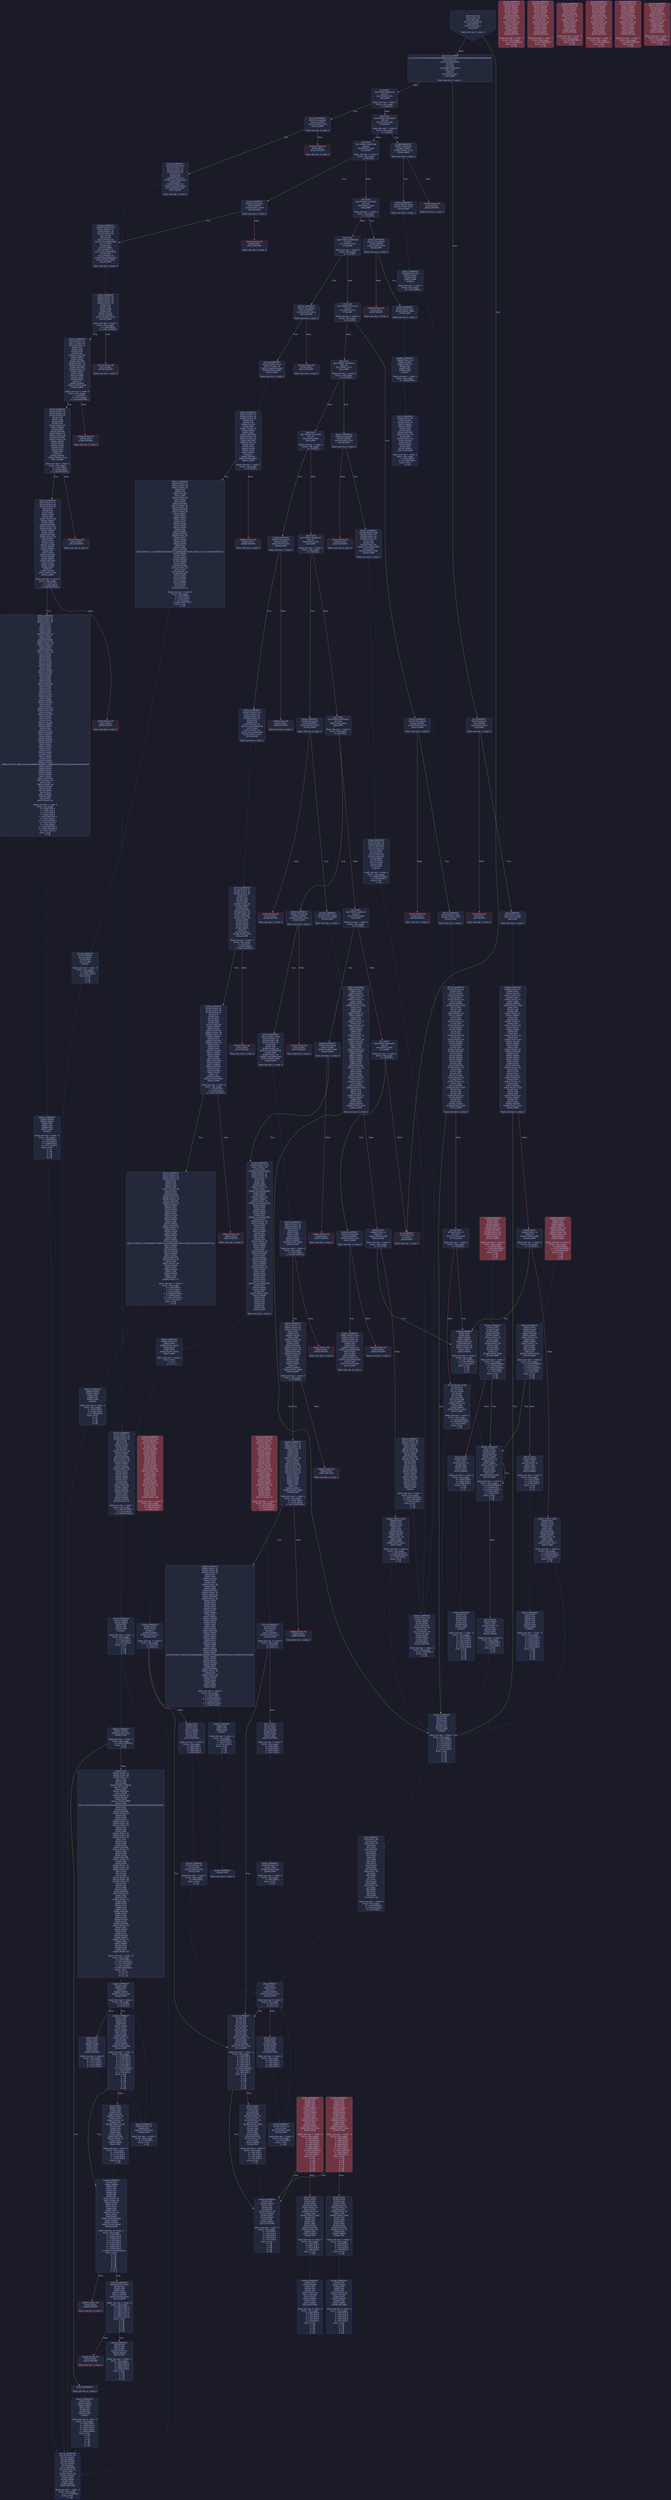 digraph G {
    node [shape=box, style="filled, rounded", color="#565f89", fontcolor="#c0caf5", fontname="Helvetica", fillcolor="#24283b"];
    edge [color="#414868", fontcolor="#c0caf5", fontname="Helvetica"];
    bgcolor="#1a1b26";
    0 [ label = "[00] PUSH1 60
[02] PUSH1 40
[04] MSTORE
[05] CALLDATASIZE
[06] ISZERO
[07] PUSH2 00c2
[0a] JUMPI

Stack size req: 0, sizeΔ: 0
" shape = invhouse]
    1 [ label = "[0b] PUSH4 ffffffff
[10] PUSH29 0100000000000000000000000000000000000000000000000000000000
[2e] PUSH1 00
[30] CALLDATALOAD
[31] DIV
[32] AND
[33] PUSH4 06fdde03
[38] DUP2
[39] EQ
[3a] PUSH2 00c7
[3d] JUMPI

Stack size req: 0, sizeΔ: 1
"]
    2 [ label = "[3e] DUP1
[3f] PUSH4 095ea7b3
[44] EQ
[45] PUSH2 0152
[48] JUMPI

Stack size req: 1, sizeΔ: 0
Entry->Op usage:
	0->68:EQ:1
"]
    3 [ label = "[49] DUP1
[4a] PUSH4 18160ddd
[4f] EQ
[50] PUSH2 0188
[53] JUMPI

Stack size req: 1, sizeΔ: 0
Entry->Op usage:
	0->79:EQ:1
"]
    4 [ label = "[54] DUP1
[55] PUSH4 23b872dd
[5a] EQ
[5b] PUSH2 01ad
[5e] JUMPI

Stack size req: 1, sizeΔ: 0
Entry->Op usage:
	0->90:EQ:1
"]
    5 [ label = "[5f] DUP1
[60] PUSH4 313ce567
[65] EQ
[66] PUSH2 01e9
[69] JUMPI

Stack size req: 1, sizeΔ: 0
Entry->Op usage:
	0->101:EQ:1
"]
    6 [ label = "[6a] DUP1
[6b] PUSH4 42966c68
[70] EQ
[71] PUSH2 0212
[74] JUMPI

Stack size req: 1, sizeΔ: 0
Entry->Op usage:
	0->112:EQ:1
"]
    7 [ label = "[75] DUP1
[76] PUSH4 5a3b7e42
[7b] EQ
[7c] PUSH2 023c
[7f] JUMPI

Stack size req: 1, sizeΔ: 0
Entry->Op usage:
	0->123:EQ:1
"]
    8 [ label = "[80] DUP1
[81] PUSH4 70a08231
[86] EQ
[87] PUSH2 02c7
[8a] JUMPI

Stack size req: 1, sizeΔ: 0
Entry->Op usage:
	0->134:EQ:1
"]
    9 [ label = "[8b] DUP1
[8c] PUSH4 79cc6790
[91] EQ
[92] PUSH2 02f8
[95] JUMPI

Stack size req: 1, sizeΔ: 0
Entry->Op usage:
	0->145:EQ:1
"]
    10 [ label = "[96] DUP1
[97] PUSH4 95d89b41
[9c] EQ
[9d] PUSH2 032e
[a0] JUMPI

Stack size req: 1, sizeΔ: 0
Entry->Op usage:
	0->156:EQ:1
"]
    11 [ label = "[a1] DUP1
[a2] PUSH4 a9059cbb
[a7] EQ
[a8] PUSH2 03b9
[ab] JUMPI

Stack size req: 1, sizeΔ: 0
Entry->Op usage:
	0->167:EQ:1
"]
    12 [ label = "[ac] DUP1
[ad] PUSH4 cae9ca51
[b2] EQ
[b3] PUSH2 03dd
[b6] JUMPI

Stack size req: 1, sizeΔ: 0
Entry->Op usage:
	0->178:EQ:1
"]
    13 [ label = "[b7] DUP1
[b8] PUSH4 dd62ed3e
[bd] EQ
[be] PUSH2 0456
[c1] JUMPI

Stack size req: 1, sizeΔ: 0
Entry->Op usage:
	0->189:EQ:1
"]
    14 [ label = "[c2] JUMPDEST
[c3] PUSH1 00
[c5] DUP1
[c6] REVERT

Stack size req: 0, sizeΔ: 0
" color = "red"]
    15 [ label = "[c7] JUMPDEST
[c8] CALLVALUE
[c9] ISZERO
[ca] PUSH2 00d2
[cd] JUMPI

Stack size req: 0, sizeΔ: 0
"]
    16 [ label = "[ce] PUSH1 00
[d0] DUP1
[d1] REVERT

Stack size req: 0, sizeΔ: 0
" color = "red"]
    17 [ label = "[d2] JUMPDEST
[d3] PUSH2 00da
[d6] PUSH2 048d
[d9] JUMP

Stack size req: 0, sizeΔ: 1
"]
    18 [ label = "[da] JUMPDEST
[db] PUSH1 40
[dd] MLOAD
[de] PUSH1 20
[e0] DUP1
[e1] DUP3
[e2] MSTORE
[e3] DUP2
[e4] SWAP1
[e5] DUP2
[e6] ADD
[e7] DUP4
[e8] DUP2
[e9] DUP2
[ea] MLOAD
[eb] DUP2
[ec] MSTORE
[ed] PUSH1 20
[ef] ADD
[f0] SWAP2
[f1] POP
[f2] DUP1
[f3] MLOAD
[f4] SWAP1
[f5] PUSH1 20
[f7] ADD
[f8] SWAP1
[f9] DUP1
[fa] DUP4
[fb] DUP4
[fc] PUSH1 00

Stack size req: 1, sizeΔ: 9
Entry->Op usage:
	0->234:MLOAD:0
	0->243:MLOAD:0
	0->247:ADD:1
"]
    19 [ label = "[fe] JUMPDEST
[ff] DUP4
[0100] DUP2
[0101] LT
[0102] ISZERO
[0103] PUSH2 0117
[0106] JUMPI

Stack size req: 4, sizeΔ: 0
Entry->Op usage:
	0->257:LT:0
	3->257:LT:1
"]
    20 [ label = "[0107] DUP1
[0108] DUP3
[0109] ADD
[010a] MLOAD
[010b] DUP2
[010c] DUP5
[010d] ADD
[010e] MSTORE

Stack size req: 3, sizeΔ: 0
Entry->Op usage:
	0->265:ADD:1
	0->269:ADD:1
	1->265:ADD:0
	2->269:ADD:0
"]
    21 [ label = "[010f] JUMPDEST
[0110] PUSH1 20
[0112] ADD
[0113] PUSH2 00fe
[0116] JUMP

Stack size req: 1, sizeΔ: 0
Entry->Op usage:
	0->274:ADD:1
Entry->Exit:
	0->😵
"]
    22 [ label = "[0117] JUMPDEST
[0118] POP
[0119] POP
[011a] POP
[011b] POP
[011c] SWAP1
[011d] POP
[011e] SWAP1
[011f] DUP2
[0120] ADD
[0121] SWAP1
[0122] PUSH1 1f
[0124] AND
[0125] DUP1
[0126] ISZERO
[0127] PUSH2 0144
[012a] JUMPI

Stack size req: 7, sizeΔ: -5
Entry->Op usage:
	0->280:POP:0
	1->281:POP:0
	2->282:POP:0
	3->283:POP:0
	4->288:ADD:0
	4->292:AND:1
	4->294:ISZERO:0
	5->285:POP:0
	6->288:ADD:1
Entry->Exit:
	0->😵
	1->😵
	2->😵
	3->😵
	4->0
	5->😵
	6->😵
"]
    23 [ label = "[012b] DUP1
[012c] DUP3
[012d] SUB
[012e] DUP1
[012f] MLOAD
[0130] PUSH1 01
[0132] DUP4
[0133] PUSH1 20
[0135] SUB
[0136] PUSH2 0100
[0139] EXP
[013a] SUB
[013b] NOT
[013c] AND
[013d] DUP2
[013e] MSTORE
[013f] PUSH1 20
[0141] ADD
[0142] SWAP2
[0143] POP

Stack size req: 2, sizeΔ: 0
Entry->Op usage:
	0->301:SUB:1
	0->309:SUB:1
	1->301:SUB:0
	1->323:POP:0
Entry->Exit:
	1->😵
"]
    24 [ label = "[0144] JUMPDEST
[0145] POP
[0146] SWAP3
[0147] POP
[0148] POP
[0149] POP
[014a] PUSH1 40
[014c] MLOAD
[014d] DUP1
[014e] SWAP2
[014f] SUB
[0150] SWAP1
[0151] RETURN

Stack size req: 5, sizeΔ: -5
Entry->Op usage:
	0->325:POP:0
	1->335:SUB:0
	2->328:POP:0
	3->329:POP:0
	4->327:POP:0
Entry->Exit:
	0->😵
	1->😵
	2->😵
	3->😵
	4->😵
" color = "darkblue"]
    25 [ label = "[0152] JUMPDEST
[0153] CALLVALUE
[0154] ISZERO
[0155] PUSH2 015d
[0158] JUMPI

Stack size req: 0, sizeΔ: 0
"]
    26 [ label = "[0159] PUSH1 00
[015b] DUP1
[015c] REVERT

Stack size req: 0, sizeΔ: 0
" color = "red"]
    27 [ label = "[015d] JUMPDEST
[015e] PUSH2 0174
[0161] PUSH1 01
[0163] PUSH1 a0
[0165] PUSH1 02
[0167] EXP
[0168] SUB
[0169] PUSH1 04
[016b] CALLDATALOAD
[016c] AND
[016d] PUSH1 24
[016f] CALLDATALOAD
[0170] PUSH2 052b
[0173] JUMP

Stack size req: 0, sizeΔ: 3
"]
    28 [ label = "[0174] JUMPDEST
[0175] PUSH1 40
[0177] MLOAD
[0178] SWAP1
[0179] ISZERO
[017a] ISZERO
[017b] DUP2
[017c] MSTORE
[017d] PUSH1 20
[017f] ADD
[0180] PUSH1 40
[0182] MLOAD
[0183] DUP1
[0184] SWAP2
[0185] SUB
[0186] SWAP1
[0187] RETURN

Stack size req: 1, sizeΔ: -1
Entry->Op usage:
	0->377:ISZERO:0
Entry->Exit:
	0->😵
" color = "darkblue"]
    29 [ label = "[0188] JUMPDEST
[0189] CALLVALUE
[018a] ISZERO
[018b] PUSH2 0193
[018e] JUMPI

Stack size req: 0, sizeΔ: 0
"]
    30 [ label = "[018f] PUSH1 00
[0191] DUP1
[0192] REVERT

Stack size req: 0, sizeΔ: 0
" color = "red"]
    31 [ label = "[0193] JUMPDEST
[0194] PUSH2 019b
[0197] PUSH2 055c
[019a] JUMP

Stack size req: 0, sizeΔ: 1
"]
    32 [ label = "[019b] JUMPDEST
[019c] PUSH1 40
[019e] MLOAD
[019f] SWAP1
[01a0] DUP2
[01a1] MSTORE
[01a2] PUSH1 20
[01a4] ADD
[01a5] PUSH1 40
[01a7] MLOAD
[01a8] DUP1
[01a9] SWAP2
[01aa] SUB
[01ab] SWAP1
[01ac] RETURN

Stack size req: 1, sizeΔ: -1
Entry->Op usage:
	0->417:MSTORE:1
Entry->Exit:
	0->😵
" color = "darkblue"]
    33 [ label = "[01ad] JUMPDEST
[01ae] CALLVALUE
[01af] ISZERO
[01b0] PUSH2 01b8
[01b3] JUMPI

Stack size req: 0, sizeΔ: 0
"]
    34 [ label = "[01b4] PUSH1 00
[01b6] DUP1
[01b7] REVERT

Stack size req: 0, sizeΔ: 0
" color = "red"]
    35 [ label = "[01b8] JUMPDEST
[01b9] PUSH2 0174
[01bc] PUSH1 01
[01be] PUSH1 a0
[01c0] PUSH1 02
[01c2] EXP
[01c3] SUB
[01c4] PUSH1 04
[01c6] CALLDATALOAD
[01c7] DUP2
[01c8] AND
[01c9] SWAP1
[01ca] PUSH1 24
[01cc] CALLDATALOAD
[01cd] AND
[01ce] PUSH1 44
[01d0] CALLDATALOAD
[01d1] PUSH2 0562
[01d4] JUMP

Stack size req: 0, sizeΔ: 4
"]
    36 [ label = "[01d5] JUMPDEST
[01d6] PUSH1 40
[01d8] MLOAD
[01d9] SWAP1
[01da] ISZERO
[01db] ISZERO
[01dc] DUP2
[01dd] MSTORE
[01de] PUSH1 20
[01e0] ADD
[01e1] PUSH1 40
[01e3] MLOAD
[01e4] DUP1
[01e5] SWAP2
[01e6] SUB
[01e7] SWAP1
[01e8] RETURN

Stack size req: 1, sizeΔ: -1
Entry->Op usage:
	0->474:ISZERO:0
Entry->Exit:
	0->😵
" color = "darkblue" fillcolor = "#703440"]
    37 [ label = "[01e9] JUMPDEST
[01ea] CALLVALUE
[01eb] ISZERO
[01ec] PUSH2 01f4
[01ef] JUMPI

Stack size req: 0, sizeΔ: 0
"]
    38 [ label = "[01f0] PUSH1 00
[01f2] DUP1
[01f3] REVERT

Stack size req: 0, sizeΔ: 0
" color = "red"]
    39 [ label = "[01f4] JUMPDEST
[01f5] PUSH2 01fc
[01f8] PUSH2 0688
[01fb] JUMP

Stack size req: 0, sizeΔ: 1
"]
    40 [ label = "[01fc] JUMPDEST
[01fd] PUSH1 40
[01ff] MLOAD
[0200] PUSH1 ff
[0202] SWAP1
[0203] SWAP2
[0204] AND
[0205] DUP2
[0206] MSTORE
[0207] PUSH1 20
[0209] ADD
[020a] PUSH1 40
[020c] MLOAD
[020d] DUP1
[020e] SWAP2
[020f] SUB
[0210] SWAP1
[0211] RETURN

Stack size req: 1, sizeΔ: -1
Entry->Op usage:
	0->516:AND:0
	0->518:MSTORE:1
Entry->Exit:
	0->😵
" color = "darkblue"]
    41 [ label = "[0212] JUMPDEST
[0213] CALLVALUE
[0214] ISZERO
[0215] PUSH2 021d
[0218] JUMPI

Stack size req: 0, sizeΔ: 0
"]
    42 [ label = "[0219] PUSH1 00
[021b] DUP1
[021c] REVERT

Stack size req: 0, sizeΔ: 0
" color = "red"]
    43 [ label = "[021d] JUMPDEST
[021e] PUSH2 0174
[0221] PUSH1 04
[0223] CALLDATALOAD
[0224] PUSH2 0691
[0227] JUMP

Stack size req: 0, sizeΔ: 2
"]
    44 [ label = "[0228] JUMPDEST
[0229] PUSH1 40
[022b] MLOAD
[022c] SWAP1
[022d] ISZERO
[022e] ISZERO
[022f] DUP2
[0230] MSTORE
[0231] PUSH1 20
[0233] ADD
[0234] PUSH1 40
[0236] MLOAD
[0237] DUP1
[0238] SWAP2
[0239] SUB
[023a] SWAP1
[023b] RETURN

Stack size req: 1, sizeΔ: -1
Entry->Op usage:
	0->557:ISZERO:0
Entry->Exit:
	0->😵
" color = "darkblue" fillcolor = "#703440"]
    45 [ label = "[023c] JUMPDEST
[023d] CALLVALUE
[023e] ISZERO
[023f] PUSH2 0247
[0242] JUMPI

Stack size req: 0, sizeΔ: 0
"]
    46 [ label = "[0243] PUSH1 00
[0245] DUP1
[0246] REVERT

Stack size req: 0, sizeΔ: 0
" color = "red"]
    47 [ label = "[0247] JUMPDEST
[0248] PUSH2 00da
[024b] PUSH2 071d
[024e] JUMP

Stack size req: 0, sizeΔ: 1
"]
    48 [ label = "[024f] JUMPDEST
[0250] PUSH1 40
[0252] MLOAD
[0253] PUSH1 20
[0255] DUP1
[0256] DUP3
[0257] MSTORE
[0258] DUP2
[0259] SWAP1
[025a] DUP2
[025b] ADD
[025c] DUP4
[025d] DUP2
[025e] DUP2
[025f] MLOAD
[0260] DUP2
[0261] MSTORE
[0262] PUSH1 20
[0264] ADD
[0265] SWAP2
[0266] POP
[0267] DUP1
[0268] MLOAD
[0269] SWAP1
[026a] PUSH1 20
[026c] ADD
[026d] SWAP1
[026e] DUP1
[026f] DUP4
[0270] DUP4
[0271] PUSH1 00

Stack size req: 1, sizeΔ: 9
Entry->Op usage:
	0->607:MLOAD:0
	0->616:MLOAD:0
	0->620:ADD:1
" fillcolor = "#703440"]
    49 [ label = "[0273] JUMPDEST
[0274] DUP4
[0275] DUP2
[0276] LT
[0277] ISZERO
[0278] PUSH2 0117
[027b] JUMPI

Stack size req: 4, sizeΔ: 0
Entry->Op usage:
	0->630:LT:0
	3->630:LT:1
"]
    50 [ label = "[027c] DUP1
[027d] DUP3
[027e] ADD
[027f] MLOAD
[0280] DUP2
[0281] DUP5
[0282] ADD
[0283] MSTORE

Stack size req: 3, sizeΔ: 0
Entry->Op usage:
	0->638:ADD:1
	0->642:ADD:1
	1->638:ADD:0
	2->642:ADD:0
"]
    51 [ label = "[0284] JUMPDEST
[0285] PUSH1 20
[0287] ADD
[0288] PUSH2 00fe
[028b] JUMP

Stack size req: 1, sizeΔ: 0
Entry->Op usage:
	0->647:ADD:1
Entry->Exit:
	0->😵
"]
    52 [ label = "[028c] JUMPDEST
[028d] POP
[028e] POP
[028f] POP
[0290] POP
[0291] SWAP1
[0292] POP
[0293] SWAP1
[0294] DUP2
[0295] ADD
[0296] SWAP1
[0297] PUSH1 1f
[0299] AND
[029a] DUP1
[029b] ISZERO
[029c] PUSH2 0144
[029f] JUMPI

Stack size req: 7, sizeΔ: -5
Entry->Op usage:
	0->653:POP:0
	1->654:POP:0
	2->655:POP:0
	3->656:POP:0
	4->661:ADD:0
	4->665:AND:1
	4->667:ISZERO:0
	5->658:POP:0
	6->661:ADD:1
Entry->Exit:
	0->😵
	1->😵
	2->😵
	3->😵
	4->0
	5->😵
	6->😵
" fillcolor = "#703440"]
    53 [ label = "[02a0] DUP1
[02a1] DUP3
[02a2] SUB
[02a3] DUP1
[02a4] MLOAD
[02a5] PUSH1 01
[02a7] DUP4
[02a8] PUSH1 20
[02aa] SUB
[02ab] PUSH2 0100
[02ae] EXP
[02af] SUB
[02b0] NOT
[02b1] AND
[02b2] DUP2
[02b3] MSTORE
[02b4] PUSH1 20
[02b6] ADD
[02b7] SWAP2
[02b8] POP

Stack size req: 2, sizeΔ: 0
Entry->Op usage:
	0->674:SUB:1
	0->682:SUB:1
	1->674:SUB:0
	1->696:POP:0
Entry->Exit:
	1->😵
"]
    54 [ label = "[02b9] JUMPDEST
[02ba] POP
[02bb] SWAP3
[02bc] POP
[02bd] POP
[02be] POP
[02bf] PUSH1 40
[02c1] MLOAD
[02c2] DUP1
[02c3] SWAP2
[02c4] SUB
[02c5] SWAP1
[02c6] RETURN

Stack size req: 5, sizeΔ: -5
Entry->Op usage:
	0->698:POP:0
	1->708:SUB:0
	2->701:POP:0
	3->702:POP:0
	4->700:POP:0
Entry->Exit:
	0->😵
	1->😵
	2->😵
	3->😵
	4->😵
" color = "darkblue"]
    55 [ label = "[02c7] JUMPDEST
[02c8] CALLVALUE
[02c9] ISZERO
[02ca] PUSH2 02d2
[02cd] JUMPI

Stack size req: 0, sizeΔ: 0
"]
    56 [ label = "[02ce] PUSH1 00
[02d0] DUP1
[02d1] REVERT

Stack size req: 0, sizeΔ: 0
" color = "red"]
    57 [ label = "[02d2] JUMPDEST
[02d3] PUSH2 019b
[02d6] PUSH1 01
[02d8] PUSH1 a0
[02da] PUSH1 02
[02dc] EXP
[02dd] SUB
[02de] PUSH1 04
[02e0] CALLDATALOAD
[02e1] AND
[02e2] PUSH2 07bb
[02e5] JUMP

Stack size req: 0, sizeΔ: 2
"]
    58 [ label = "[02e6] JUMPDEST
[02e7] PUSH1 40
[02e9] MLOAD
[02ea] SWAP1
[02eb] DUP2
[02ec] MSTORE
[02ed] PUSH1 20
[02ef] ADD
[02f0] PUSH1 40
[02f2] MLOAD
[02f3] DUP1
[02f4] SWAP2
[02f5] SUB
[02f6] SWAP1
[02f7] RETURN

Stack size req: 1, sizeΔ: -1
Entry->Op usage:
	0->748:MSTORE:1
Entry->Exit:
	0->😵
" color = "darkblue" fillcolor = "#703440"]
    59 [ label = "[02f8] JUMPDEST
[02f9] CALLVALUE
[02fa] ISZERO
[02fb] PUSH2 0303
[02fe] JUMPI

Stack size req: 0, sizeΔ: 0
"]
    60 [ label = "[02ff] PUSH1 00
[0301] DUP1
[0302] REVERT

Stack size req: 0, sizeΔ: 0
" color = "red"]
    61 [ label = "[0303] JUMPDEST
[0304] PUSH2 0174
[0307] PUSH1 01
[0309] PUSH1 a0
[030b] PUSH1 02
[030d] EXP
[030e] SUB
[030f] PUSH1 04
[0311] CALLDATALOAD
[0312] AND
[0313] PUSH1 24
[0315] CALLDATALOAD
[0316] PUSH2 07cd
[0319] JUMP

Stack size req: 0, sizeΔ: 3
"]
    62 [ label = "[031a] JUMPDEST
[031b] PUSH1 40
[031d] MLOAD
[031e] SWAP1
[031f] ISZERO
[0320] ISZERO
[0321] DUP2
[0322] MSTORE
[0323] PUSH1 20
[0325] ADD
[0326] PUSH1 40
[0328] MLOAD
[0329] DUP1
[032a] SWAP2
[032b] SUB
[032c] SWAP1
[032d] RETURN

Stack size req: 1, sizeΔ: -1
Entry->Op usage:
	0->799:ISZERO:0
Entry->Exit:
	0->😵
" color = "darkblue" fillcolor = "#703440"]
    63 [ label = "[032e] JUMPDEST
[032f] CALLVALUE
[0330] ISZERO
[0331] PUSH2 0339
[0334] JUMPI

Stack size req: 0, sizeΔ: 0
"]
    64 [ label = "[0335] PUSH1 00
[0337] DUP1
[0338] REVERT

Stack size req: 0, sizeΔ: 0
" color = "red"]
    65 [ label = "[0339] JUMPDEST
[033a] PUSH2 00da
[033d] PUSH2 088d
[0340] JUMP

Stack size req: 0, sizeΔ: 1
"]
    66 [ label = "[0341] JUMPDEST
[0342] PUSH1 40
[0344] MLOAD
[0345] PUSH1 20
[0347] DUP1
[0348] DUP3
[0349] MSTORE
[034a] DUP2
[034b] SWAP1
[034c] DUP2
[034d] ADD
[034e] DUP4
[034f] DUP2
[0350] DUP2
[0351] MLOAD
[0352] DUP2
[0353] MSTORE
[0354] PUSH1 20
[0356] ADD
[0357] SWAP2
[0358] POP
[0359] DUP1
[035a] MLOAD
[035b] SWAP1
[035c] PUSH1 20
[035e] ADD
[035f] SWAP1
[0360] DUP1
[0361] DUP4
[0362] DUP4
[0363] PUSH1 00

Stack size req: 1, sizeΔ: 9
Entry->Op usage:
	0->849:MLOAD:0
	0->858:MLOAD:0
	0->862:ADD:1
" fillcolor = "#703440"]
    67 [ label = "[0365] JUMPDEST
[0366] DUP4
[0367] DUP2
[0368] LT
[0369] ISZERO
[036a] PUSH2 0117
[036d] JUMPI

Stack size req: 4, sizeΔ: 0
Entry->Op usage:
	0->872:LT:0
	3->872:LT:1
"]
    68 [ label = "[036e] DUP1
[036f] DUP3
[0370] ADD
[0371] MLOAD
[0372] DUP2
[0373] DUP5
[0374] ADD
[0375] MSTORE

Stack size req: 3, sizeΔ: 0
Entry->Op usage:
	0->880:ADD:1
	0->884:ADD:1
	1->880:ADD:0
	2->884:ADD:0
"]
    69 [ label = "[0376] JUMPDEST
[0377] PUSH1 20
[0379] ADD
[037a] PUSH2 00fe
[037d] JUMP

Stack size req: 1, sizeΔ: 0
Entry->Op usage:
	0->889:ADD:1
Entry->Exit:
	0->😵
"]
    70 [ label = "[037e] JUMPDEST
[037f] POP
[0380] POP
[0381] POP
[0382] POP
[0383] SWAP1
[0384] POP
[0385] SWAP1
[0386] DUP2
[0387] ADD
[0388] SWAP1
[0389] PUSH1 1f
[038b] AND
[038c] DUP1
[038d] ISZERO
[038e] PUSH2 0144
[0391] JUMPI

Stack size req: 7, sizeΔ: -5
Entry->Op usage:
	0->895:POP:0
	1->896:POP:0
	2->897:POP:0
	3->898:POP:0
	4->903:ADD:0
	4->907:AND:1
	4->909:ISZERO:0
	5->900:POP:0
	6->903:ADD:1
Entry->Exit:
	0->😵
	1->😵
	2->😵
	3->😵
	4->0
	5->😵
	6->😵
" fillcolor = "#703440"]
    71 [ label = "[0392] DUP1
[0393] DUP3
[0394] SUB
[0395] DUP1
[0396] MLOAD
[0397] PUSH1 01
[0399] DUP4
[039a] PUSH1 20
[039c] SUB
[039d] PUSH2 0100
[03a0] EXP
[03a1] SUB
[03a2] NOT
[03a3] AND
[03a4] DUP2
[03a5] MSTORE
[03a6] PUSH1 20
[03a8] ADD
[03a9] SWAP2
[03aa] POP

Stack size req: 2, sizeΔ: 0
Entry->Op usage:
	0->916:SUB:1
	0->924:SUB:1
	1->916:SUB:0
	1->938:POP:0
Entry->Exit:
	1->😵
"]
    72 [ label = "[03ab] JUMPDEST
[03ac] POP
[03ad] SWAP3
[03ae] POP
[03af] POP
[03b0] POP
[03b1] PUSH1 40
[03b3] MLOAD
[03b4] DUP1
[03b5] SWAP2
[03b6] SUB
[03b7] SWAP1
[03b8] RETURN

Stack size req: 5, sizeΔ: -5
Entry->Op usage:
	0->940:POP:0
	1->950:SUB:0
	2->943:POP:0
	3->944:POP:0
	4->942:POP:0
Entry->Exit:
	0->😵
	1->😵
	2->😵
	3->😵
	4->😵
" color = "darkblue"]
    73 [ label = "[03b9] JUMPDEST
[03ba] CALLVALUE
[03bb] ISZERO
[03bc] PUSH2 03c4
[03bf] JUMPI

Stack size req: 0, sizeΔ: 0
"]
    74 [ label = "[03c0] PUSH1 00
[03c2] DUP1
[03c3] REVERT

Stack size req: 0, sizeΔ: 0
" color = "red"]
    75 [ label = "[03c4] JUMPDEST
[03c5] PUSH2 03db
[03c8] PUSH1 01
[03ca] PUSH1 a0
[03cc] PUSH1 02
[03ce] EXP
[03cf] SUB
[03d0] PUSH1 04
[03d2] CALLDATALOAD
[03d3] AND
[03d4] PUSH1 24
[03d6] CALLDATALOAD
[03d7] PUSH2 092b
[03da] JUMP

Stack size req: 0, sizeΔ: 3
"]
    76 [ label = "[03db] JUMPDEST
[03dc] STOP

Stack size req: 0, sizeΔ: 0
" color = "darkblue"]
    77 [ label = "[03dd] JUMPDEST
[03de] CALLVALUE
[03df] ISZERO
[03e0] PUSH2 03e8
[03e3] JUMPI

Stack size req: 0, sizeΔ: 0
"]
    78 [ label = "[03e4] PUSH1 00
[03e6] DUP1
[03e7] REVERT

Stack size req: 0, sizeΔ: 0
" color = "red"]
    79 [ label = "[03e8] JUMPDEST
[03e9] PUSH2 0174
[03ec] PUSH1 04
[03ee] DUP1
[03ef] CALLDATALOAD
[03f0] PUSH1 01
[03f2] PUSH1 a0
[03f4] PUSH1 02
[03f6] EXP
[03f7] SUB
[03f8] AND
[03f9] SWAP1
[03fa] PUSH1 24
[03fc] DUP1
[03fd] CALLDATALOAD
[03fe] SWAP2
[03ff] SWAP1
[0400] PUSH1 64
[0402] SWAP1
[0403] PUSH1 44
[0405] CALLDATALOAD
[0406] SWAP1
[0407] DUP2
[0408] ADD
[0409] SWAP1
[040a] DUP4
[040b] ADD
[040c] CALLDATALOAD
[040d] DUP1
[040e] PUSH1 20
[0410] PUSH1 1f
[0412] DUP3
[0413] ADD
[0414] DUP2
[0415] SWAP1
[0416] DIV
[0417] DUP2
[0418] MUL
[0419] ADD
[041a] PUSH1 40
[041c] MLOAD
[041d] SWAP1
[041e] DUP2
[041f] ADD
[0420] PUSH1 40
[0422] MSTORE
[0423] DUP2
[0424] DUP2
[0425] MSTORE
[0426] SWAP3
[0427] SWAP2
[0428] SWAP1
[0429] PUSH1 20
[042b] DUP5
[042c] ADD
[042d] DUP4
[042e] DUP4
[042f] DUP1
[0430] DUP3
[0431] DUP5
[0432] CALLDATACOPY
[0433] POP
[0434] SWAP5
[0435] SWAP7
[0436] POP
[0437] PUSH2 09f7
[043a] SWAP6
[043b] POP
[043c] POP
[043d] POP
[043e] POP
[043f] POP
[0440] POP
[0441] JUMP

Stack size req: 0, sizeΔ: 4
"]
    80 [ label = "[0442] JUMPDEST
[0443] PUSH1 40
[0445] MLOAD
[0446] SWAP1
[0447] ISZERO
[0448] ISZERO
[0449] DUP2
[044a] MSTORE
[044b] PUSH1 20
[044d] ADD
[044e] PUSH1 40
[0450] MLOAD
[0451] DUP1
[0452] SWAP2
[0453] SUB
[0454] SWAP1
[0455] RETURN

Stack size req: 1, sizeΔ: -1
Entry->Op usage:
	0->1095:ISZERO:0
Entry->Exit:
	0->😵
" color = "darkblue" fillcolor = "#703440"]
    81 [ label = "[0456] JUMPDEST
[0457] CALLVALUE
[0458] ISZERO
[0459] PUSH2 0461
[045c] JUMPI

Stack size req: 0, sizeΔ: 0
"]
    82 [ label = "[045d] PUSH1 00
[045f] DUP1
[0460] REVERT

Stack size req: 0, sizeΔ: 0
" color = "red"]
    83 [ label = "[0461] JUMPDEST
[0462] PUSH2 019b
[0465] PUSH1 01
[0467] PUSH1 a0
[0469] PUSH1 02
[046b] EXP
[046c] SUB
[046d] PUSH1 04
[046f] CALLDATALOAD
[0470] DUP2
[0471] AND
[0472] SWAP1
[0473] PUSH1 24
[0475] CALLDATALOAD
[0476] AND
[0477] PUSH2 0b2b
[047a] JUMP

Stack size req: 0, sizeΔ: 3
"]
    84 [ label = "[047b] JUMPDEST
[047c] PUSH1 40
[047e] MLOAD
[047f] SWAP1
[0480] DUP2
[0481] MSTORE
[0482] PUSH1 20
[0484] ADD
[0485] PUSH1 40
[0487] MLOAD
[0488] DUP1
[0489] SWAP2
[048a] SUB
[048b] SWAP1
[048c] RETURN

Stack size req: 1, sizeΔ: -1
Entry->Op usage:
	0->1153:MSTORE:1
Entry->Exit:
	0->😵
" color = "darkblue" fillcolor = "#703440"]
    85 [ label = "[048d] JUMPDEST
[048e] PUSH1 01
[0490] DUP1
[0491] SLOAD
[0492] PUSH1 01
[0494] DUP2
[0495] PUSH1 01
[0497] AND
[0498] ISZERO
[0499] PUSH2 0100
[049c] MUL
[049d] SUB
[049e] AND
[049f] PUSH1 02
[04a1] SWAP1
[04a2] DIV
[04a3] DUP1
[04a4] PUSH1 1f
[04a6] ADD
[04a7] PUSH1 20
[04a9] DUP1
[04aa] SWAP2
[04ab] DIV
[04ac] MUL
[04ad] PUSH1 20
[04af] ADD
[04b0] PUSH1 40
[04b2] MLOAD
[04b3] SWAP1
[04b4] DUP2
[04b5] ADD
[04b6] PUSH1 40
[04b8] MSTORE
[04b9] DUP1
[04ba] SWAP3
[04bb] SWAP2
[04bc] SWAP1
[04bd] DUP2
[04be] DUP2
[04bf] MSTORE
[04c0] PUSH1 20
[04c2] ADD
[04c3] DUP3
[04c4] DUP1
[04c5] SLOAD
[04c6] PUSH1 01
[04c8] DUP2
[04c9] PUSH1 01
[04cb] AND
[04cc] ISZERO
[04cd] PUSH2 0100
[04d0] MUL
[04d1] SUB
[04d2] AND
[04d3] PUSH1 02
[04d5] SWAP1
[04d6] DIV
[04d7] DUP1
[04d8] ISZERO
[04d9] PUSH2 0523
[04dc] JUMPI

Stack size req: 0, sizeΔ: 6
"]
    86 [ label = "[04dd] DUP1
[04de] PUSH1 1f
[04e0] LT
[04e1] PUSH2 04f8
[04e4] JUMPI

Stack size req: 1, sizeΔ: 0
Entry->Op usage:
	0->1248:LT:1
"]
    87 [ label = "[04e5] PUSH2 0100
[04e8] DUP1
[04e9] DUP4
[04ea] SLOAD
[04eb] DIV
[04ec] MUL
[04ed] DUP4
[04ee] MSTORE
[04ef] SWAP2
[04f0] PUSH1 20
[04f2] ADD
[04f3] SWAP2
[04f4] PUSH2 0523
[04f7] JUMP

Stack size req: 3, sizeΔ: 0
Entry->Op usage:
	1->1258:SLOAD:0
	2->1262:MSTORE:0
	2->1266:ADD:1
Entry->Exit:
	2->😵
"]
    88 [ label = "[04f8] JUMPDEST
[04f9] DUP3
[04fa] ADD
[04fb] SWAP2
[04fc] SWAP1
[04fd] PUSH1 00
[04ff] MSTORE
[0500] PUSH1 20
[0502] PUSH1 00
[0504] SHA3
[0505] SWAP1

Stack size req: 3, sizeΔ: 0
Entry->Op usage:
	0->1274:ADD:1
	1->1279:MSTORE:1
	2->1274:ADD:0
Entry->Exit:
	0->😵
	1->😵
	2->0
"]
    89 [ label = "[0506] JUMPDEST
[0507] DUP2
[0508] SLOAD
[0509] DUP2
[050a] MSTORE
[050b] SWAP1
[050c] PUSH1 01
[050e] ADD
[050f] SWAP1
[0510] PUSH1 20
[0512] ADD
[0513] DUP1
[0514] DUP4
[0515] GT
[0516] PUSH2 0506
[0519] JUMPI

Stack size req: 3, sizeΔ: 0
Entry->Op usage:
	0->1290:MSTORE:0
	0->1298:ADD:1
	1->1288:SLOAD:0
	1->1294:ADD:1
	2->1301:GT:0
Entry->Exit:
	0->😵
	1->😵
"]
    90 [ label = "[051a] DUP3
[051b] SWAP1
[051c] SUB
[051d] PUSH1 1f
[051f] AND
[0520] DUP3
[0521] ADD
[0522] SWAP2

Stack size req: 3, sizeΔ: 0
Entry->Op usage:
	0->1308:SUB:0
	2->1308:SUB:1
	2->1313:ADD:0
Entry->Exit:
	0->😵
	2->0
"]
    91 [ label = "[0523] JUMPDEST
[0524] POP
[0525] POP
[0526] POP
[0527] POP
[0528] POP
[0529] DUP2
[052a] JUMP
Indirect!

Stack size req: 7, sizeΔ: -5
Entry->Op usage:
	0->1316:POP:0
	1->1317:POP:0
	2->1318:POP:0
	3->1319:POP:0
	4->1320:POP:0
	6->1322:JUMP:0
Entry->Exit:
	0->😵
	1->😵
	2->😵
	3->😵
	4->😵
" color = "teal"]
    92 [ label = "[052b] JUMPDEST
[052c] PUSH1 01
[052e] PUSH1 a0
[0530] PUSH1 02
[0532] EXP
[0533] SUB
[0534] CALLER
[0535] DUP2
[0536] AND
[0537] PUSH1 00
[0539] SWAP1
[053a] DUP2
[053b] MSTORE
[053c] PUSH1 06
[053e] PUSH1 20
[0540] SWAP1
[0541] DUP2
[0542] MSTORE
[0543] PUSH1 40
[0545] DUP1
[0546] DUP4
[0547] SHA3
[0548] SWAP4
[0549] DUP7
[054a] AND
[054b] DUP4
[054c] MSTORE
[054d] SWAP3
[054e] SWAP1
[054f] MSTORE
[0550] SHA3
[0551] DUP2
[0552] SWAP1
[0553] SSTORE
[0554] PUSH1 01

Stack size req: 2, sizeΔ: 1
Entry->Op usage:
	0->1363:SSTORE:1
	1->1354:AND:0
	1->1356:MSTORE:1
"]
    93 [ label = "[0556] JUMPDEST
[0557] SWAP3
[0558] SWAP2
[0559] POP
[055a] POP
[055b] JUMP
Indirect!

Stack size req: 4, sizeΔ: -3
Entry->Op usage:
	1->1370:POP:0
	2->1369:POP:0
	3->1371:JUMP:0
Entry->Exit:
	0->0
	1->😵
	2->😵
	3->😵
" color = "teal"]
    94 [ label = "[055c] JUMPDEST
[055d] PUSH1 04
[055f] SLOAD
[0560] DUP2
[0561] JUMP
Indirect!

Stack size req: 1, sizeΔ: 1
Entry->Op usage:
	0->1377:JUMP:0
" color = "teal"]
    95 [ label = "[0562] JUMPDEST
[0563] PUSH1 00
[0565] PUSH1 01
[0567] PUSH1 a0
[0569] PUSH1 02
[056b] EXP
[056c] SUB
[056d] DUP4
[056e] AND
[056f] ISZERO
[0570] ISZERO
[0571] PUSH2 0579
[0574] JUMPI

Stack size req: 2, sizeΔ: 1
Entry->Op usage:
	1->1390:AND:0
	1->1391:ISZERO:0
"]
    96 [ label = "[0575] PUSH1 00
[0577] DUP1
[0578] REVERT

Stack size req: 0, sizeΔ: 0
" color = "red"]
    97 [ label = "[0579] JUMPDEST
[057a] PUSH1 01
[057c] PUSH1 a0
[057e] PUSH1 02
[0580] EXP
[0581] SUB
[0582] DUP5
[0583] AND
[0584] PUSH1 00
[0586] SWAP1
[0587] DUP2
[0588] MSTORE
[0589] PUSH1 05
[058b] PUSH1 20
[058d] MSTORE
[058e] PUSH1 40
[0590] SWAP1
[0591] SHA3
[0592] SLOAD
[0593] DUP3
[0594] SWAP1
[0595] LT
[0596] ISZERO
[0597] PUSH2 059f
[059a] JUMPI

Stack size req: 4, sizeΔ: 0
Entry->Op usage:
	1->1429:LT:1
	3->1411:AND:0
	3->1416:MSTORE:1
"]
    98 [ label = "[059b] PUSH1 00
[059d] DUP1
[059e] REVERT

Stack size req: 0, sizeΔ: 0
" color = "red"]
    99 [ label = "[059f] JUMPDEST
[05a0] PUSH1 01
[05a2] PUSH1 a0
[05a4] PUSH1 02
[05a6] EXP
[05a7] SUB
[05a8] DUP4
[05a9] AND
[05aa] PUSH1 00
[05ac] SWAP1
[05ad] DUP2
[05ae] MSTORE
[05af] PUSH1 05
[05b1] PUSH1 20
[05b3] MSTORE
[05b4] PUSH1 40
[05b6] SWAP1
[05b7] SHA3
[05b8] SLOAD
[05b9] DUP3
[05ba] DUP2
[05bb] ADD
[05bc] LT
[05bd] ISZERO
[05be] PUSH2 05c6
[05c1] JUMPI

Stack size req: 3, sizeΔ: 0
Entry->Op usage:
	1->1467:ADD:1
	2->1449:AND:0
	2->1454:MSTORE:1
"]
    100 [ label = "[05c2] PUSH1 00
[05c4] DUP1
[05c5] REVERT

Stack size req: 0, sizeΔ: 0
" color = "red"]
    101 [ label = "[05c6] JUMPDEST
[05c7] PUSH1 01
[05c9] PUSH1 a0
[05cb] PUSH1 02
[05cd] EXP
[05ce] SUB
[05cf] DUP1
[05d0] DUP6
[05d1] AND
[05d2] PUSH1 00
[05d4] SWAP1
[05d5] DUP2
[05d6] MSTORE
[05d7] PUSH1 06
[05d9] PUSH1 20
[05db] SWAP1
[05dc] DUP2
[05dd] MSTORE
[05de] PUSH1 40
[05e0] DUP1
[05e1] DUP4
[05e2] SHA3
[05e3] CALLER
[05e4] SWAP1
[05e5] SWAP5
[05e6] AND
[05e7] DUP4
[05e8] MSTORE
[05e9] SWAP3
[05ea] SWAP1
[05eb] MSTORE
[05ec] SHA3
[05ed] SLOAD
[05ee] DUP3
[05ef] GT
[05f0] ISZERO
[05f1] PUSH2 05f9
[05f4] JUMPI

Stack size req: 4, sizeΔ: 0
Entry->Op usage:
	1->1519:GT:0
	3->1489:AND:0
	3->1494:MSTORE:1
"]
    102 [ label = "[05f5] PUSH1 00
[05f7] DUP1
[05f8] REVERT

Stack size req: 0, sizeΔ: 0
" color = "red"]
    103 [ label = "[05f9] JUMPDEST
[05fa] PUSH1 01
[05fc] PUSH1 a0
[05fe] PUSH1 02
[0600] EXP
[0601] SUB
[0602] DUP1
[0603] DUP6
[0604] AND
[0605] PUSH1 00
[0607] DUP2
[0608] DUP2
[0609] MSTORE
[060a] PUSH1 05
[060c] PUSH1 20
[060e] SWAP1
[060f] DUP2
[0610] MSTORE
[0611] PUSH1 40
[0613] DUP1
[0614] DUP4
[0615] SHA3
[0616] DUP1
[0617] SLOAD
[0618] DUP9
[0619] SWAP1
[061a] SUB
[061b] SWAP1
[061c] SSTORE
[061d] DUP8
[061e] DUP6
[061f] AND
[0620] DUP1
[0621] DUP5
[0622] MSTORE
[0623] DUP2
[0624] DUP5
[0625] SHA3
[0626] DUP1
[0627] SLOAD
[0628] DUP10
[0629] ADD
[062a] SWAP1
[062b] SSTORE
[062c] DUP5
[062d] DUP5
[062e] MSTORE
[062f] PUSH1 06
[0631] DUP4
[0632] MSTORE
[0633] DUP2
[0634] DUP5
[0635] SHA3
[0636] CALLER
[0637] SWAP1
[0638] SWAP7
[0639] AND
[063a] DUP5
[063b] MSTORE
[063c] SWAP5
[063d] SWAP1
[063e] SWAP2
[063f] MSTORE
[0640] SWAP1
[0641] DUP2
[0642] SWAP1
[0643] SHA3
[0644] DUP1
[0645] SLOAD
[0646] DUP7
[0647] SWAP1
[0648] SUB
[0649] SWAP1
[064a] SSTORE
[064b] PUSH32 ddf252ad1be2c89b69c2b068fc378daa952ba7f163c4a11628f55a4df523b3ef
[066c] SWAP1
[066d] DUP6
[066e] SWAP1
[066f] MLOAD
[0670] SWAP1
[0671] DUP2
[0672] MSTORE
[0673] PUSH1 20
[0675] ADD
[0676] PUSH1 40
[0678] MLOAD
[0679] DUP1
[067a] SWAP2
[067b] SUB
[067c] SWAP1
[067d] LOG3
[067e] POP
[067f] PUSH1 01

Stack size req: 4, sizeΔ: 0
Entry->Op usage:
	0->1662:POP:0
	1->1562:SUB:1
	1->1577:ADD:0
	1->1608:SUB:1
	1->1650:MSTORE:1
	2->1567:AND:1
	2->1570:MSTORE:1
	2->1661:LOG3:4
	3->1540:AND:0
	3->1545:MSTORE:1
	3->1582:MSTORE:1
	3->1661:LOG3:3
Entry->Exit:
	0->😵
"]
    104 [ label = "[0681] JUMPDEST
[0682] SWAP4
[0683] SWAP3
[0684] POP
[0685] POP
[0686] POP
[0687] JUMP
Indirect!

Stack size req: 5, sizeΔ: -4
Entry->Op usage:
	1->1669:POP:0
	2->1670:POP:0
	3->1668:POP:0
	4->1671:JUMP:0
Entry->Exit:
	0->0
	1->😵
	2->😵
	3->😵
	4->😵
" color = "teal"]
    105 [ label = "[0688] JUMPDEST
[0689] PUSH1 03
[068b] SLOAD
[068c] PUSH1 ff
[068e] AND
[068f] DUP2
[0690] JUMP
Indirect!

Stack size req: 1, sizeΔ: 1
Entry->Op usage:
	0->1680:JUMP:0
" color = "teal"]
    106 [ label = "[0691] JUMPDEST
[0692] PUSH1 01
[0694] PUSH1 a0
[0696] PUSH1 02
[0698] EXP
[0699] SUB
[069a] CALLER
[069b] AND
[069c] PUSH1 00
[069e] SWAP1
[069f] DUP2
[06a0] MSTORE
[06a1] PUSH1 05
[06a3] PUSH1 20
[06a5] MSTORE
[06a6] PUSH1 40
[06a8] DUP2
[06a9] SHA3
[06aa] SLOAD
[06ab] DUP3
[06ac] SWAP1
[06ad] LT
[06ae] ISZERO
[06af] PUSH2 06b7
[06b2] JUMPI

Stack size req: 1, sizeΔ: 1
Entry->Op usage:
	0->1709:LT:1
"]
    107 [ label = "[06b3] PUSH1 00
[06b5] DUP1
[06b6] REVERT

Stack size req: 0, sizeΔ: 0
" color = "red"]
    108 [ label = "[06b7] JUMPDEST
[06b8] PUSH1 01
[06ba] PUSH1 a0
[06bc] PUSH1 02
[06be] EXP
[06bf] SUB
[06c0] CALLER
[06c1] AND
[06c2] PUSH1 00
[06c4] DUP2
[06c5] DUP2
[06c6] MSTORE
[06c7] PUSH1 05
[06c9] PUSH1 20
[06cb] MSTORE
[06cc] PUSH1 40
[06ce] SWAP1
[06cf] DUP2
[06d0] SWAP1
[06d1] SHA3
[06d2] DUP1
[06d3] SLOAD
[06d4] DUP6
[06d5] SWAP1
[06d6] SUB
[06d7] SWAP1
[06d8] SSTORE
[06d9] PUSH1 04
[06db] DUP1
[06dc] SLOAD
[06dd] DUP6
[06de] SWAP1
[06df] SUB
[06e0] SWAP1
[06e1] SSTORE
[06e2] PUSH32 cc16f5dbb4873280815c1ee09dbd06736cffcc184412cf7a71a0fdb75d397ca5
[0703] SWAP1
[0704] DUP5
[0705] SWAP1
[0706] MLOAD
[0707] SWAP1
[0708] DUP2
[0709] MSTORE
[070a] PUSH1 20
[070c] ADD
[070d] PUSH1 40
[070f] MLOAD
[0710] DUP1
[0711] SWAP2
[0712] SUB
[0713] SWAP1
[0714] LOG2
[0715] POP
[0716] PUSH1 01

Stack size req: 2, sizeΔ: 0
Entry->Op usage:
	0->1813:POP:0
	1->1750:SUB:1
	1->1759:SUB:1
	1->1801:MSTORE:1
Entry->Exit:
	0->😵
"]
    109 [ label = "[0718] JUMPDEST
[0719] SWAP2
[071a] SWAP1
[071b] POP
[071c] JUMP
Indirect!

Stack size req: 3, sizeΔ: -2
Entry->Op usage:
	1->1819:POP:0
	2->1820:JUMP:0
Entry->Exit:
	0->0
	1->😵
	2->😵
" color = "teal"]
    110 [ label = "[071d] JUMPDEST
[071e] PUSH1 00
[0720] DUP1
[0721] SLOAD
[0722] PUSH1 01
[0724] DUP2
[0725] PUSH1 01
[0727] AND
[0728] ISZERO
[0729] PUSH2 0100
[072c] MUL
[072d] SUB
[072e] AND
[072f] PUSH1 02
[0731] SWAP1
[0732] DIV
[0733] DUP1
[0734] PUSH1 1f
[0736] ADD
[0737] PUSH1 20
[0739] DUP1
[073a] SWAP2
[073b] DIV
[073c] MUL
[073d] PUSH1 20
[073f] ADD
[0740] PUSH1 40
[0742] MLOAD
[0743] SWAP1
[0744] DUP2
[0745] ADD
[0746] PUSH1 40
[0748] MSTORE
[0749] DUP1
[074a] SWAP3
[074b] SWAP2
[074c] SWAP1
[074d] DUP2
[074e] DUP2
[074f] MSTORE
[0750] PUSH1 20
[0752] ADD
[0753] DUP3
[0754] DUP1
[0755] SLOAD
[0756] PUSH1 01
[0758] DUP2
[0759] PUSH1 01
[075b] AND
[075c] ISZERO
[075d] PUSH2 0100
[0760] MUL
[0761] SUB
[0762] AND
[0763] PUSH1 02
[0765] SWAP1
[0766] DIV
[0767] DUP1
[0768] ISZERO
[0769] PUSH2 0523
[076c] JUMPI

Stack size req: 0, sizeΔ: 6
"]
    111 [ label = "[076d] DUP1
[076e] PUSH1 1f
[0770] LT
[0771] PUSH2 04f8
[0774] JUMPI

Stack size req: 1, sizeΔ: 0
Entry->Op usage:
	0->1904:LT:1
"]
    112 [ label = "[0775] PUSH2 0100
[0778] DUP1
[0779] DUP4
[077a] SLOAD
[077b] DIV
[077c] MUL
[077d] DUP4
[077e] MSTORE
[077f] SWAP2
[0780] PUSH1 20
[0782] ADD
[0783] SWAP2
[0784] PUSH2 0523
[0787] JUMP

Stack size req: 3, sizeΔ: 0
Entry->Op usage:
	1->1914:SLOAD:0
	2->1918:MSTORE:0
	2->1922:ADD:1
Entry->Exit:
	2->😵
"]
    113 [ label = "[0788] JUMPDEST
[0789] DUP3
[078a] ADD
[078b] SWAP2
[078c] SWAP1
[078d] PUSH1 00
[078f] MSTORE
[0790] PUSH1 20
[0792] PUSH1 00
[0794] SHA3
[0795] SWAP1

Stack size req: 3, sizeΔ: 0
Entry->Op usage:
	0->1930:ADD:1
	1->1935:MSTORE:1
	2->1930:ADD:0
Entry->Exit:
	0->😵
	1->😵
	2->0
" fillcolor = "#703440"]
    114 [ label = "[0796] JUMPDEST
[0797] DUP2
[0798] SLOAD
[0799] DUP2
[079a] MSTORE
[079b] SWAP1
[079c] PUSH1 01
[079e] ADD
[079f] SWAP1
[07a0] PUSH1 20
[07a2] ADD
[07a3] DUP1
[07a4] DUP4
[07a5] GT
[07a6] PUSH2 0506
[07a9] JUMPI

Stack size req: 3, sizeΔ: 0
Entry->Op usage:
	0->1946:MSTORE:0
	0->1954:ADD:1
	1->1944:SLOAD:0
	1->1950:ADD:1
	2->1957:GT:0
Entry->Exit:
	0->😵
	1->😵
"]
    115 [ label = "[07aa] DUP3
[07ab] SWAP1
[07ac] SUB
[07ad] PUSH1 1f
[07af] AND
[07b0] DUP3
[07b1] ADD
[07b2] SWAP2

Stack size req: 3, sizeΔ: 0
Entry->Op usage:
	0->1964:SUB:0
	2->1964:SUB:1
	2->1969:ADD:0
Entry->Exit:
	0->😵
	2->0
"]
    116 [ label = "[07b3] JUMPDEST
[07b4] POP
[07b5] POP
[07b6] POP
[07b7] POP
[07b8] POP
[07b9] DUP2
[07ba] JUMP
Indirect!

Stack size req: 7, sizeΔ: -5
Entry->Op usage:
	0->1972:POP:0
	1->1973:POP:0
	2->1974:POP:0
	3->1975:POP:0
	4->1976:POP:0
	6->1978:JUMP:0
Entry->Exit:
	0->😵
	1->😵
	2->😵
	3->😵
	4->😵
" color = "teal"]
    117 [ label = "[07bb] JUMPDEST
[07bc] PUSH1 05
[07be] PUSH1 20
[07c0] MSTORE
[07c1] PUSH1 00
[07c3] SWAP1
[07c4] DUP2
[07c5] MSTORE
[07c6] PUSH1 40
[07c8] SWAP1
[07c9] SHA3
[07ca] SLOAD
[07cb] DUP2
[07cc] JUMP
Indirect!

Stack size req: 2, sizeΔ: 0
Entry->Op usage:
	0->1989:MSTORE:1
	1->1996:JUMP:0
Entry->Exit:
	0->😵
" color = "teal"]
    118 [ label = "[07cd] JUMPDEST
[07ce] PUSH1 01
[07d0] PUSH1 a0
[07d2] PUSH1 02
[07d4] EXP
[07d5] SUB
[07d6] DUP3
[07d7] AND
[07d8] PUSH1 00
[07da] SWAP1
[07db] DUP2
[07dc] MSTORE
[07dd] PUSH1 05
[07df] PUSH1 20
[07e1] MSTORE
[07e2] PUSH1 40
[07e4] DUP2
[07e5] SHA3
[07e6] SLOAD
[07e7] DUP3
[07e8] SWAP1
[07e9] LT
[07ea] ISZERO
[07eb] PUSH2 07f3
[07ee] JUMPI

Stack size req: 2, sizeΔ: 1
Entry->Op usage:
	0->2025:LT:1
	1->2007:AND:0
	1->2012:MSTORE:1
"]
    119 [ label = "[07ef] PUSH1 00
[07f1] DUP1
[07f2] REVERT

Stack size req: 0, sizeΔ: 0
" color = "red"]
    120 [ label = "[07f3] JUMPDEST
[07f4] PUSH1 01
[07f6] PUSH1 a0
[07f8] PUSH1 02
[07fa] EXP
[07fb] SUB
[07fc] DUP1
[07fd] DUP5
[07fe] AND
[07ff] PUSH1 00
[0801] SWAP1
[0802] DUP2
[0803] MSTORE
[0804] PUSH1 06
[0806] PUSH1 20
[0808] SWAP1
[0809] DUP2
[080a] MSTORE
[080b] PUSH1 40
[080d] DUP1
[080e] DUP4
[080f] SHA3
[0810] CALLER
[0811] SWAP1
[0812] SWAP5
[0813] AND
[0814] DUP4
[0815] MSTORE
[0816] SWAP3
[0817] SWAP1
[0818] MSTORE
[0819] SHA3
[081a] SLOAD
[081b] DUP3
[081c] GT
[081d] ISZERO
[081e] PUSH2 0826
[0821] JUMPI

Stack size req: 3, sizeΔ: 0
Entry->Op usage:
	1->2076:GT:0
	2->2046:AND:0
	2->2051:MSTORE:1
"]
    121 [ label = "[0822] PUSH1 00
[0824] DUP1
[0825] REVERT

Stack size req: 0, sizeΔ: 0
" color = "red"]
    122 [ label = "[0826] JUMPDEST
[0827] PUSH1 01
[0829] PUSH1 a0
[082b] PUSH1 02
[082d] EXP
[082e] SUB
[082f] DUP4
[0830] AND
[0831] PUSH1 00
[0833] DUP2
[0834] DUP2
[0835] MSTORE
[0836] PUSH1 05
[0838] PUSH1 20
[083a] MSTORE
[083b] PUSH1 40
[083d] SWAP1
[083e] DUP2
[083f] SWAP1
[0840] SHA3
[0841] DUP1
[0842] SLOAD
[0843] DUP6
[0844] SWAP1
[0845] SUB
[0846] SWAP1
[0847] SSTORE
[0848] PUSH1 04
[084a] DUP1
[084b] SLOAD
[084c] DUP6
[084d] SWAP1
[084e] SUB
[084f] SWAP1
[0850] SSTORE
[0851] PUSH32 cc16f5dbb4873280815c1ee09dbd06736cffcc184412cf7a71a0fdb75d397ca5
[0872] SWAP1
[0873] DUP5
[0874] SWAP1
[0875] MLOAD
[0876] SWAP1
[0877] DUP2
[0878] MSTORE
[0879] PUSH1 20
[087b] ADD
[087c] PUSH1 40
[087e] MLOAD
[087f] DUP1
[0880] SWAP2
[0881] SUB
[0882] SWAP1
[0883] LOG2
[0884] POP
[0885] PUSH1 01

Stack size req: 3, sizeΔ: 0
Entry->Op usage:
	0->2180:POP:0
	1->2117:SUB:1
	1->2126:SUB:1
	1->2168:MSTORE:1
	2->2096:AND:0
	2->2101:MSTORE:1
	2->2179:LOG2:3
Entry->Exit:
	0->😵
"]
    123 [ label = "[0887] JUMPDEST
[0888] SWAP3
[0889] SWAP2
[088a] POP
[088b] POP
[088c] JUMP
Indirect!

Stack size req: 4, sizeΔ: -3
Entry->Op usage:
	1->2187:POP:0
	2->2186:POP:0
	3->2188:JUMP:0
Entry->Exit:
	0->0
	1->😵
	2->😵
	3->😵
" color = "teal"]
    124 [ label = "[088d] JUMPDEST
[088e] PUSH1 02
[0890] DUP1
[0891] SLOAD
[0892] PUSH1 01
[0894] DUP2
[0895] PUSH1 01
[0897] AND
[0898] ISZERO
[0899] PUSH2 0100
[089c] MUL
[089d] SUB
[089e] AND
[089f] PUSH1 02
[08a1] SWAP1
[08a2] DIV
[08a3] DUP1
[08a4] PUSH1 1f
[08a6] ADD
[08a7] PUSH1 20
[08a9] DUP1
[08aa] SWAP2
[08ab] DIV
[08ac] MUL
[08ad] PUSH1 20
[08af] ADD
[08b0] PUSH1 40
[08b2] MLOAD
[08b3] SWAP1
[08b4] DUP2
[08b5] ADD
[08b6] PUSH1 40
[08b8] MSTORE
[08b9] DUP1
[08ba] SWAP3
[08bb] SWAP2
[08bc] SWAP1
[08bd] DUP2
[08be] DUP2
[08bf] MSTORE
[08c0] PUSH1 20
[08c2] ADD
[08c3] DUP3
[08c4] DUP1
[08c5] SLOAD
[08c6] PUSH1 01
[08c8] DUP2
[08c9] PUSH1 01
[08cb] AND
[08cc] ISZERO
[08cd] PUSH2 0100
[08d0] MUL
[08d1] SUB
[08d2] AND
[08d3] PUSH1 02
[08d5] SWAP1
[08d6] DIV
[08d7] DUP1
[08d8] ISZERO
[08d9] PUSH2 0523
[08dc] JUMPI

Stack size req: 0, sizeΔ: 6
"]
    125 [ label = "[08dd] DUP1
[08de] PUSH1 1f
[08e0] LT
[08e1] PUSH2 04f8
[08e4] JUMPI

Stack size req: 1, sizeΔ: 0
Entry->Op usage:
	0->2272:LT:1
"]
    126 [ label = "[08e5] PUSH2 0100
[08e8] DUP1
[08e9] DUP4
[08ea] SLOAD
[08eb] DIV
[08ec] MUL
[08ed] DUP4
[08ee] MSTORE
[08ef] SWAP2
[08f0] PUSH1 20
[08f2] ADD
[08f3] SWAP2
[08f4] PUSH2 0523
[08f7] JUMP

Stack size req: 3, sizeΔ: 0
Entry->Op usage:
	1->2282:SLOAD:0
	2->2286:MSTORE:0
	2->2290:ADD:1
Entry->Exit:
	2->😵
"]
    127 [ label = "[08f8] JUMPDEST
[08f9] DUP3
[08fa] ADD
[08fb] SWAP2
[08fc] SWAP1
[08fd] PUSH1 00
[08ff] MSTORE
[0900] PUSH1 20
[0902] PUSH1 00
[0904] SHA3
[0905] SWAP1

Stack size req: 3, sizeΔ: 0
Entry->Op usage:
	0->2298:ADD:1
	1->2303:MSTORE:1
	2->2298:ADD:0
Entry->Exit:
	0->😵
	1->😵
	2->0
" fillcolor = "#703440"]
    128 [ label = "[0906] JUMPDEST
[0907] DUP2
[0908] SLOAD
[0909] DUP2
[090a] MSTORE
[090b] SWAP1
[090c] PUSH1 01
[090e] ADD
[090f] SWAP1
[0910] PUSH1 20
[0912] ADD
[0913] DUP1
[0914] DUP4
[0915] GT
[0916] PUSH2 0506
[0919] JUMPI

Stack size req: 3, sizeΔ: 0
Entry->Op usage:
	0->2314:MSTORE:0
	0->2322:ADD:1
	1->2312:SLOAD:0
	1->2318:ADD:1
	2->2325:GT:0
Entry->Exit:
	0->😵
	1->😵
"]
    129 [ label = "[091a] DUP3
[091b] SWAP1
[091c] SUB
[091d] PUSH1 1f
[091f] AND
[0920] DUP3
[0921] ADD
[0922] SWAP2

Stack size req: 3, sizeΔ: 0
Entry->Op usage:
	0->2332:SUB:0
	2->2332:SUB:1
	2->2337:ADD:0
Entry->Exit:
	0->😵
	2->0
"]
    130 [ label = "[0923] JUMPDEST
[0924] POP
[0925] POP
[0926] POP
[0927] POP
[0928] POP
[0929] DUP2
[092a] JUMP
Indirect!

Stack size req: 7, sizeΔ: -5
Entry->Op usage:
	0->2340:POP:0
	1->2341:POP:0
	2->2342:POP:0
	3->2343:POP:0
	4->2344:POP:0
	6->2346:JUMP:0
Entry->Exit:
	0->😵
	1->😵
	2->😵
	3->😵
	4->😵
" color = "teal"]
    131 [ label = "[092b] JUMPDEST
[092c] PUSH1 01
[092e] PUSH1 a0
[0930] PUSH1 02
[0932] EXP
[0933] SUB
[0934] DUP3
[0935] AND
[0936] ISZERO
[0937] ISZERO
[0938] PUSH2 0940
[093b] JUMPI

Stack size req: 2, sizeΔ: 0
Entry->Op usage:
	1->2357:AND:0
	1->2358:ISZERO:0
"]
    132 [ label = "[093c] PUSH1 00
[093e] DUP1
[093f] REVERT

Stack size req: 0, sizeΔ: 0
" color = "red"]
    133 [ label = "[0940] JUMPDEST
[0941] PUSH1 01
[0943] PUSH1 a0
[0945] PUSH1 02
[0947] EXP
[0948] SUB
[0949] CALLER
[094a] AND
[094b] PUSH1 00
[094d] SWAP1
[094e] DUP2
[094f] MSTORE
[0950] PUSH1 05
[0952] PUSH1 20
[0954] MSTORE
[0955] PUSH1 40
[0957] SWAP1
[0958] SHA3
[0959] SLOAD
[095a] DUP2
[095b] SWAP1
[095c] LT
[095d] ISZERO
[095e] PUSH2 0966
[0961] JUMPI

Stack size req: 1, sizeΔ: 0
Entry->Op usage:
	0->2396:LT:1
"]
    134 [ label = "[0962] PUSH1 00
[0964] DUP1
[0965] REVERT

Stack size req: 0, sizeΔ: 0
" color = "red"]
    135 [ label = "[0966] JUMPDEST
[0967] PUSH1 01
[0969] PUSH1 a0
[096b] PUSH1 02
[096d] EXP
[096e] SUB
[096f] DUP3
[0970] AND
[0971] PUSH1 00
[0973] SWAP1
[0974] DUP2
[0975] MSTORE
[0976] PUSH1 05
[0978] PUSH1 20
[097a] MSTORE
[097b] PUSH1 40
[097d] SWAP1
[097e] SHA3
[097f] SLOAD
[0980] DUP2
[0981] DUP2
[0982] ADD
[0983] LT
[0984] ISZERO
[0985] PUSH2 098d
[0988] JUMPI

Stack size req: 2, sizeΔ: 0
Entry->Op usage:
	0->2434:ADD:1
	1->2416:AND:0
	1->2421:MSTORE:1
"]
    136 [ label = "[0989] PUSH1 00
[098b] DUP1
[098c] REVERT

Stack size req: 0, sizeΔ: 0
" color = "red"]
    137 [ label = "[098d] JUMPDEST
[098e] PUSH1 01
[0990] PUSH1 a0
[0992] PUSH1 02
[0994] EXP
[0995] SUB
[0996] CALLER
[0997] DUP2
[0998] AND
[0999] PUSH1 00
[099b] DUP2
[099c] DUP2
[099d] MSTORE
[099e] PUSH1 05
[09a0] PUSH1 20
[09a2] MSTORE
[09a3] PUSH1 40
[09a5] DUP1
[09a6] DUP3
[09a7] SHA3
[09a8] DUP1
[09a9] SLOAD
[09aa] DUP7
[09ab] SWAP1
[09ac] SUB
[09ad] SWAP1
[09ae] SSTORE
[09af] SWAP3
[09b0] DUP6
[09b1] AND
[09b2] DUP1
[09b3] DUP3
[09b4] MSTORE
[09b5] SWAP1
[09b6] DUP4
[09b7] SWAP1
[09b8] SHA3
[09b9] DUP1
[09ba] SLOAD
[09bb] DUP6
[09bc] ADD
[09bd] SWAP1
[09be] SSTORE
[09bf] SWAP2
[09c0] PUSH32 ddf252ad1be2c89b69c2b068fc378daa952ba7f163c4a11628f55a4df523b3ef
[09e1] SWAP1
[09e2] DUP5
[09e3] SWAP1
[09e4] MLOAD
[09e5] SWAP1
[09e6] DUP2
[09e7] MSTORE
[09e8] PUSH1 20
[09ea] ADD
[09eb] PUSH1 40
[09ed] MLOAD
[09ee] DUP1
[09ef] SWAP2
[09f0] SUB
[09f1] SWAP1
[09f2] LOG3

Stack size req: 2, sizeΔ: 0
Entry->Op usage:
	0->2476:SUB:1
	0->2492:ADD:0
	0->2535:MSTORE:1
	1->2481:AND:0
	1->2484:MSTORE:1
	1->2546:LOG3:4
"]
    138 [ label = "[09f3] JUMPDEST
[09f4] POP
[09f5] POP
[09f6] JUMP
Indirect!

Stack size req: 3, sizeΔ: -3
Entry->Op usage:
	0->2548:POP:0
	1->2549:POP:0
	2->2550:JUMP:0
Entry->Exit:
	0->😵
	1->😵
	2->😵
" color = "teal"]
    139 [ label = "[09f7] JUMPDEST
[09f8] PUSH1 00
[09fa] DUP4
[09fb] PUSH2 0a04
[09fe] DUP2
[09ff] DUP6
[0a00] PUSH2 052b
[0a03] JUMP

Stack size req: 3, sizeΔ: 5
Entry->Exit:
	1->0, 6
	2->1, 3, 7
"]
    140 [ label = "[0a04] JUMPDEST
[0a05] ISZERO
[0a06] PUSH2 0b22
[0a09] JUMPI

Stack size req: 1, sizeΔ: -1
Entry->Op usage:
	0->2565:ISZERO:0
Entry->Exit:
	0->😵
"]
    141 [ label = "[0a0a] DUP1
[0a0b] PUSH1 01
[0a0d] PUSH1 a0
[0a0f] PUSH1 02
[0a11] EXP
[0a12] SUB
[0a13] AND
[0a14] PUSH4 8f4ffcb1
[0a19] CALLER
[0a1a] DUP7
[0a1b] ADDRESS
[0a1c] DUP8
[0a1d] PUSH1 40
[0a1f] MLOAD
[0a20] DUP6
[0a21] PUSH4 ffffffff
[0a26] AND
[0a27] PUSH29 0100000000000000000000000000000000000000000000000000000000
[0a45] MUL
[0a46] DUP2
[0a47] MSTORE
[0a48] PUSH1 04
[0a4a] ADD
[0a4b] DUP1
[0a4c] DUP6
[0a4d] PUSH1 01
[0a4f] PUSH1 a0
[0a51] PUSH1 02
[0a53] EXP
[0a54] SUB
[0a55] AND
[0a56] PUSH1 01
[0a58] PUSH1 a0
[0a5a] PUSH1 02
[0a5c] EXP
[0a5d] SUB
[0a5e] AND
[0a5f] DUP2
[0a60] MSTORE
[0a61] PUSH1 20
[0a63] ADD
[0a64] DUP5
[0a65] DUP2
[0a66] MSTORE
[0a67] PUSH1 20
[0a69] ADD
[0a6a] DUP4
[0a6b] PUSH1 01
[0a6d] PUSH1 a0
[0a6f] PUSH1 02
[0a71] EXP
[0a72] SUB
[0a73] AND
[0a74] PUSH1 01
[0a76] PUSH1 a0
[0a78] PUSH1 02
[0a7a] EXP
[0a7b] SUB
[0a7c] AND
[0a7d] DUP2
[0a7e] MSTORE
[0a7f] PUSH1 20
[0a81] ADD
[0a82] DUP1
[0a83] PUSH1 20
[0a85] ADD
[0a86] DUP3
[0a87] DUP2
[0a88] SUB
[0a89] DUP3
[0a8a] MSTORE
[0a8b] DUP4
[0a8c] DUP2
[0a8d] DUP2
[0a8e] MLOAD
[0a8f] DUP2
[0a90] MSTORE
[0a91] PUSH1 20
[0a93] ADD
[0a94] SWAP2
[0a95] POP
[0a96] DUP1
[0a97] MLOAD
[0a98] SWAP1
[0a99] PUSH1 20
[0a9b] ADD
[0a9c] SWAP1
[0a9d] DUP1
[0a9e] DUP4
[0a9f] DUP4
[0aa0] PUSH1 00

Stack size req: 4, sizeΔ: 15
Entry->Op usage:
	0->2579:AND:1
	2->2702:MLOAD:0
	2->2711:MLOAD:0
	2->2715:ADD:1
	3->2662:MSTORE:1
Entry->Exit:
	0->14, 15
	2->9, 17
	3->11, 18
"]
    142 [ label = "[0aa2] JUMPDEST
[0aa3] DUP4
[0aa4] DUP2
[0aa5] LT
[0aa6] ISZERO
[0aa7] PUSH2 0abb
[0aaa] JUMPI

Stack size req: 4, sizeΔ: 0
Entry->Op usage:
	0->2725:LT:0
	3->2725:LT:1
"]
    143 [ label = "[0aab] DUP1
[0aac] DUP3
[0aad] ADD
[0aae] MLOAD
[0aaf] DUP2
[0ab0] DUP5
[0ab1] ADD
[0ab2] MSTORE

Stack size req: 3, sizeΔ: 0
Entry->Op usage:
	0->2733:ADD:1
	0->2737:ADD:1
	1->2733:ADD:0
	2->2737:ADD:0
"]
    144 [ label = "[0ab3] JUMPDEST
[0ab4] PUSH1 20
[0ab6] ADD
[0ab7] PUSH2 0aa2
[0aba] JUMP

Stack size req: 1, sizeΔ: 0
Entry->Op usage:
	0->2742:ADD:1
Entry->Exit:
	0->😵
"]
    145 [ label = "[0abb] JUMPDEST
[0abc] POP
[0abd] POP
[0abe] POP
[0abf] POP
[0ac0] SWAP1
[0ac1] POP
[0ac2] SWAP1
[0ac3] DUP2
[0ac4] ADD
[0ac5] SWAP1
[0ac6] PUSH1 1f
[0ac8] AND
[0ac9] DUP1
[0aca] ISZERO
[0acb] PUSH2 0ae8
[0ace] JUMPI

Stack size req: 7, sizeΔ: -5
Entry->Op usage:
	0->2748:POP:0
	1->2749:POP:0
	2->2750:POP:0
	3->2751:POP:0
	4->2756:ADD:0
	4->2760:AND:1
	4->2762:ISZERO:0
	5->2753:POP:0
	6->2756:ADD:1
Entry->Exit:
	0->😵
	1->😵
	2->😵
	3->😵
	4->0
	5->😵
	6->😵
"]
    146 [ label = "[0acf] DUP1
[0ad0] DUP3
[0ad1] SUB
[0ad2] DUP1
[0ad3] MLOAD
[0ad4] PUSH1 01
[0ad6] DUP4
[0ad7] PUSH1 20
[0ad9] SUB
[0ada] PUSH2 0100
[0add] EXP
[0ade] SUB
[0adf] NOT
[0ae0] AND
[0ae1] DUP2
[0ae2] MSTORE
[0ae3] PUSH1 20
[0ae5] ADD
[0ae6] SWAP2
[0ae7] POP

Stack size req: 2, sizeΔ: 0
Entry->Op usage:
	0->2769:SUB:1
	0->2777:SUB:1
	1->2769:SUB:0
	1->2791:POP:0
Entry->Exit:
	1->😵
"]
    147 [ label = "[0ae8] JUMPDEST
[0ae9] POP
[0aea] SWAP6
[0aeb] POP
[0aec] POP
[0aed] POP
[0aee] POP
[0aef] POP
[0af0] POP
[0af1] PUSH1 00
[0af3] PUSH1 40
[0af5] MLOAD
[0af6] DUP1
[0af7] DUP4
[0af8] SUB
[0af9] DUP2
[0afa] PUSH1 00
[0afc] DUP8
[0afd] DUP1
[0afe] EXTCODESIZE
[0aff] ISZERO
[0b00] ISZERO
[0b01] PUSH2 0b09
[0b04] JUMPI

Stack size req: 10, sizeΔ: -1
Entry->Op usage:
	0->2793:POP:0
	1->2808:SUB:0
	2->2796:POP:0
	3->2797:POP:0
	4->2798:POP:0
	5->2799:POP:0
	6->2800:POP:0
	7->2795:POP:0
	9->2814:EXTCODESIZE:0
Entry->Exit:
	0->😵
	1->6
	2->😵
	3->😵
	4->😵
	5->😵
	6->😵
	7->😵
	9->0, 8
"]
    148 [ label = "[0b05] PUSH1 00
[0b07] DUP1
[0b08] REVERT

Stack size req: 0, sizeΔ: 0
" color = "red"]
    149 [ label = "[0b09] JUMPDEST
[0b0a] PUSH2 02c6
[0b0d] GAS
[0b0e] SUB
[0b0f] CALL
[0b10] ISZERO
[0b11] ISZERO
[0b12] PUSH2 0b1a
[0b15] JUMPI

Stack size req: 6, sizeΔ: -6
Entry->Op usage:
	0->2831:CALL:1
	1->2831:CALL:2
	2->2831:CALL:3
	3->2831:CALL:4
	4->2831:CALL:5
	5->2831:CALL:6
Entry->Exit:
	0->😵
	1->😵
	2->😵
	3->😵
	4->😵
	5->😵
"]
    150 [ label = "[0b16] PUSH1 00
[0b18] DUP1
[0b19] REVERT

Stack size req: 0, sizeΔ: 0
" color = "red"]
    151 [ label = "[0b1a] JUMPDEST
[0b1b] POP
[0b1c] POP
[0b1d] POP
[0b1e] PUSH1 01
[0b20] SWAP2
[0b21] POP

Stack size req: 5, sizeΔ: -3
Entry->Op usage:
	0->2843:POP:0
	1->2844:POP:0
	2->2845:POP:0
	4->2849:POP:0
Entry->Exit:
	0->😵
	1->😵
	2->😵
	4->😵
"]
    152 [ label = "[0b22] JUMPDEST

Stack size req: 0, sizeΔ: 0
"]
    153 [ label = "[0b23] JUMPDEST
[0b24] POP
[0b25] SWAP4
[0b26] SWAP3
[0b27] POP
[0b28] POP
[0b29] POP
[0b2a] JUMP
Indirect!

Stack size req: 6, sizeΔ: -5
Entry->Op usage:
	0->2852:POP:0
	2->2856:POP:0
	3->2857:POP:0
	4->2855:POP:0
	5->2858:JUMP:0
Entry->Exit:
	0->😵
	1->0
	2->😵
	3->😵
	4->😵
	5->😵
" color = "teal"]
    154 [ label = "[0b2b] JUMPDEST
[0b2c] PUSH1 06
[0b2e] PUSH1 20
[0b30] SWAP1
[0b31] DUP2
[0b32] MSTORE
[0b33] PUSH1 00
[0b35] SWAP3
[0b36] DUP4
[0b37] MSTORE
[0b38] PUSH1 40
[0b3a] DUP1
[0b3b] DUP5
[0b3c] SHA3
[0b3d] SWAP1
[0b3e] SWAP2
[0b3f] MSTORE
[0b40] SWAP1
[0b41] DUP3
[0b42] MSTORE
[0b43] SWAP1
[0b44] SHA3
[0b45] SLOAD
[0b46] DUP2
[0b47] JUMP
Indirect!

Stack size req: 3, sizeΔ: -1
Entry->Op usage:
	0->2882:MSTORE:1
	1->2871:MSTORE:1
	2->2887:JUMP:0
Entry->Exit:
	0->😵
	1->😵
" color = "teal"]
    0 -> 1 [ label = "False" color = "#f7768e"]
    0 -> 14 [ label = "True" color = "#9ece6a"]
    1 -> 2 [ label = "False" color = "#f7768e"]
    1 -> 15 [ label = "True" color = "#9ece6a"]
    2 -> 3 [ label = "False" color = "#f7768e"]
    2 -> 25 [ label = "True" color = "#9ece6a"]
    3 -> 4 [ label = "False" color = "#f7768e"]
    3 -> 29 [ label = "True" color = "#9ece6a"]
    4 -> 5 [ label = "False" color = "#f7768e"]
    4 -> 33 [ label = "True" color = "#9ece6a"]
    5 -> 6 [ label = "False" color = "#f7768e"]
    5 -> 37 [ label = "True" color = "#9ece6a"]
    6 -> 7 [ label = "False" color = "#f7768e"]
    6 -> 41 [ label = "True" color = "#9ece6a"]
    7 -> 8 [ label = "False" color = "#f7768e"]
    7 -> 45 [ label = "True" color = "#9ece6a"]
    8 -> 9 [ label = "False" color = "#f7768e"]
    8 -> 55 [ label = "True" color = "#9ece6a"]
    9 -> 10 [ label = "False" color = "#f7768e"]
    9 -> 59 [ label = "True" color = "#9ece6a"]
    10 -> 11 [ label = "False" color = "#f7768e"]
    10 -> 63 [ label = "True" color = "#9ece6a"]
    11 -> 12 [ label = "False" color = "#f7768e"]
    11 -> 73 [ label = "True" color = "#9ece6a"]
    12 -> 13 [ label = "False" color = "#f7768e"]
    12 -> 77 [ label = "True" color = "#9ece6a"]
    13 -> 14 [ label = "False" color = "#f7768e"]
    13 -> 81 [ label = "True" color = "#9ece6a"]
    15 -> 16 [ label = "False" color = "#f7768e"]
    15 -> 17 [ label = "True" color = "#9ece6a"]
    17 -> 85 [ ]
    18 -> 19 [ ]
    19 -> 20 [ label = "False" color = "#f7768e"]
    19 -> 22 [ label = "True" color = "#9ece6a"]
    20 -> 21 [ ]
    21 -> 19 [ ]
    22 -> 23 [ label = "False" color = "#f7768e"]
    22 -> 24 [ label = "True" color = "#9ece6a"]
    23 -> 24 [ ]
    25 -> 26 [ label = "False" color = "#f7768e"]
    25 -> 27 [ label = "True" color = "#9ece6a"]
    27 -> 92 [ ]
    29 -> 30 [ label = "False" color = "#f7768e"]
    29 -> 31 [ label = "True" color = "#9ece6a"]
    31 -> 94 [ ]
    33 -> 34 [ label = "False" color = "#f7768e"]
    33 -> 35 [ label = "True" color = "#9ece6a"]
    35 -> 95 [ ]
    37 -> 38 [ label = "False" color = "#f7768e"]
    37 -> 39 [ label = "True" color = "#9ece6a"]
    39 -> 105 [ ]
    41 -> 42 [ label = "False" color = "#f7768e"]
    41 -> 43 [ label = "True" color = "#9ece6a"]
    43 -> 106 [ ]
    45 -> 46 [ label = "False" color = "#f7768e"]
    45 -> 47 [ label = "True" color = "#9ece6a"]
    47 -> 110 [ ]
    48 -> 49 [ ]
    49 -> 50 [ label = "False" color = "#f7768e"]
    49 -> 22 [ label = "True" color = "#9ece6a"]
    50 -> 51 [ ]
    51 -> 19 [ ]
    52 -> 53 [ label = "False" color = "#f7768e"]
    52 -> 24 [ label = "True" color = "#9ece6a"]
    53 -> 54 [ ]
    55 -> 56 [ label = "False" color = "#f7768e"]
    55 -> 57 [ label = "True" color = "#9ece6a"]
    57 -> 117 [ ]
    59 -> 60 [ label = "False" color = "#f7768e"]
    59 -> 61 [ label = "True" color = "#9ece6a"]
    61 -> 118 [ ]
    63 -> 64 [ label = "False" color = "#f7768e"]
    63 -> 65 [ label = "True" color = "#9ece6a"]
    65 -> 124 [ ]
    66 -> 67 [ ]
    67 -> 68 [ label = "False" color = "#f7768e"]
    67 -> 22 [ label = "True" color = "#9ece6a"]
    68 -> 69 [ ]
    69 -> 19 [ ]
    70 -> 71 [ label = "False" color = "#f7768e"]
    70 -> 24 [ label = "True" color = "#9ece6a"]
    71 -> 72 [ ]
    73 -> 74 [ label = "False" color = "#f7768e"]
    73 -> 75 [ label = "True" color = "#9ece6a"]
    75 -> 131 [ ]
    77 -> 78 [ label = "False" color = "#f7768e"]
    77 -> 79 [ label = "True" color = "#9ece6a"]
    79 -> 139 [ ]
    81 -> 82 [ label = "False" color = "#f7768e"]
    81 -> 83 [ label = "True" color = "#9ece6a"]
    83 -> 154 [ ]
    85 -> 86 [ label = "False" color = "#f7768e"]
    85 -> 91 [ label = "True" color = "#9ece6a"]
    86 -> 87 [ label = "False" color = "#f7768e"]
    86 -> 88 [ label = "True" color = "#9ece6a"]
    87 -> 91 [ ]
    88 -> 89 [ ]
    89 -> 90 [ label = "False" color = "#f7768e"]
    89 -> 89 [ label = "True" color = "#9ece6a"]
    90 -> 91 [ ]
    92 -> 93 [ ]
    95 -> 96 [ label = "False" color = "#f7768e"]
    95 -> 97 [ label = "True" color = "#9ece6a"]
    97 -> 98 [ label = "False" color = "#f7768e"]
    97 -> 99 [ label = "True" color = "#9ece6a"]
    99 -> 100 [ label = "False" color = "#f7768e"]
    99 -> 101 [ label = "True" color = "#9ece6a"]
    101 -> 102 [ label = "False" color = "#f7768e"]
    101 -> 103 [ label = "True" color = "#9ece6a"]
    103 -> 104 [ ]
    106 -> 107 [ label = "False" color = "#f7768e"]
    106 -> 108 [ label = "True" color = "#9ece6a"]
    108 -> 109 [ ]
    110 -> 111 [ label = "False" color = "#f7768e"]
    110 -> 91 [ label = "True" color = "#9ece6a"]
    111 -> 112 [ label = "False" color = "#f7768e"]
    111 -> 88 [ label = "True" color = "#9ece6a"]
    112 -> 91 [ ]
    113 -> 114 [ ]
    114 -> 115 [ label = "False" color = "#f7768e"]
    114 -> 89 [ label = "True" color = "#9ece6a"]
    115 -> 116 [ ]
    118 -> 119 [ label = "False" color = "#f7768e"]
    118 -> 120 [ label = "True" color = "#9ece6a"]
    120 -> 121 [ label = "False" color = "#f7768e"]
    120 -> 122 [ label = "True" color = "#9ece6a"]
    122 -> 123 [ ]
    124 -> 125 [ label = "False" color = "#f7768e"]
    124 -> 91 [ label = "True" color = "#9ece6a"]
    125 -> 126 [ label = "False" color = "#f7768e"]
    125 -> 88 [ label = "True" color = "#9ece6a"]
    126 -> 91 [ ]
    127 -> 128 [ ]
    128 -> 129 [ label = "False" color = "#f7768e"]
    128 -> 89 [ label = "True" color = "#9ece6a"]
    129 -> 130 [ ]
    131 -> 132 [ label = "False" color = "#f7768e"]
    131 -> 133 [ label = "True" color = "#9ece6a"]
    133 -> 134 [ label = "False" color = "#f7768e"]
    133 -> 135 [ label = "True" color = "#9ece6a"]
    135 -> 136 [ label = "False" color = "#f7768e"]
    135 -> 137 [ label = "True" color = "#9ece6a"]
    137 -> 138 [ ]
    139 -> 92 [ ]
    140 -> 141 [ label = "False" color = "#f7768e"]
    140 -> 152 [ label = "True" color = "#9ece6a"]
    141 -> 142 [ ]
    142 -> 143 [ label = "False" color = "#f7768e"]
    142 -> 145 [ label = "True" color = "#9ece6a"]
    143 -> 144 [ ]
    144 -> 142 [ ]
    145 -> 146 [ label = "False" color = "#f7768e"]
    145 -> 147 [ label = "True" color = "#9ece6a"]
    146 -> 147 [ ]
    147 -> 148 [ label = "False" color = "#f7768e"]
    147 -> 149 [ label = "True" color = "#9ece6a"]
    149 -> 150 [ label = "False" color = "#f7768e"]
    149 -> 151 [ label = "True" color = "#9ece6a"]
    151 -> 152 [ ]
    152 -> 153 [ ]
    91 -> 18 [ ]
    93 -> 28 [ ]
    94 -> 32 [ ]
    104 -> 28 [ ]
    105 -> 40 [ ]
    109 -> 28 [ ]
    117 -> 32 [ ]
    123 -> 28 [ ]
    138 -> 76 [ ]
    93 -> 140 [ ]
    153 -> 28 [ ]
    154 -> 32 [ ]

}
